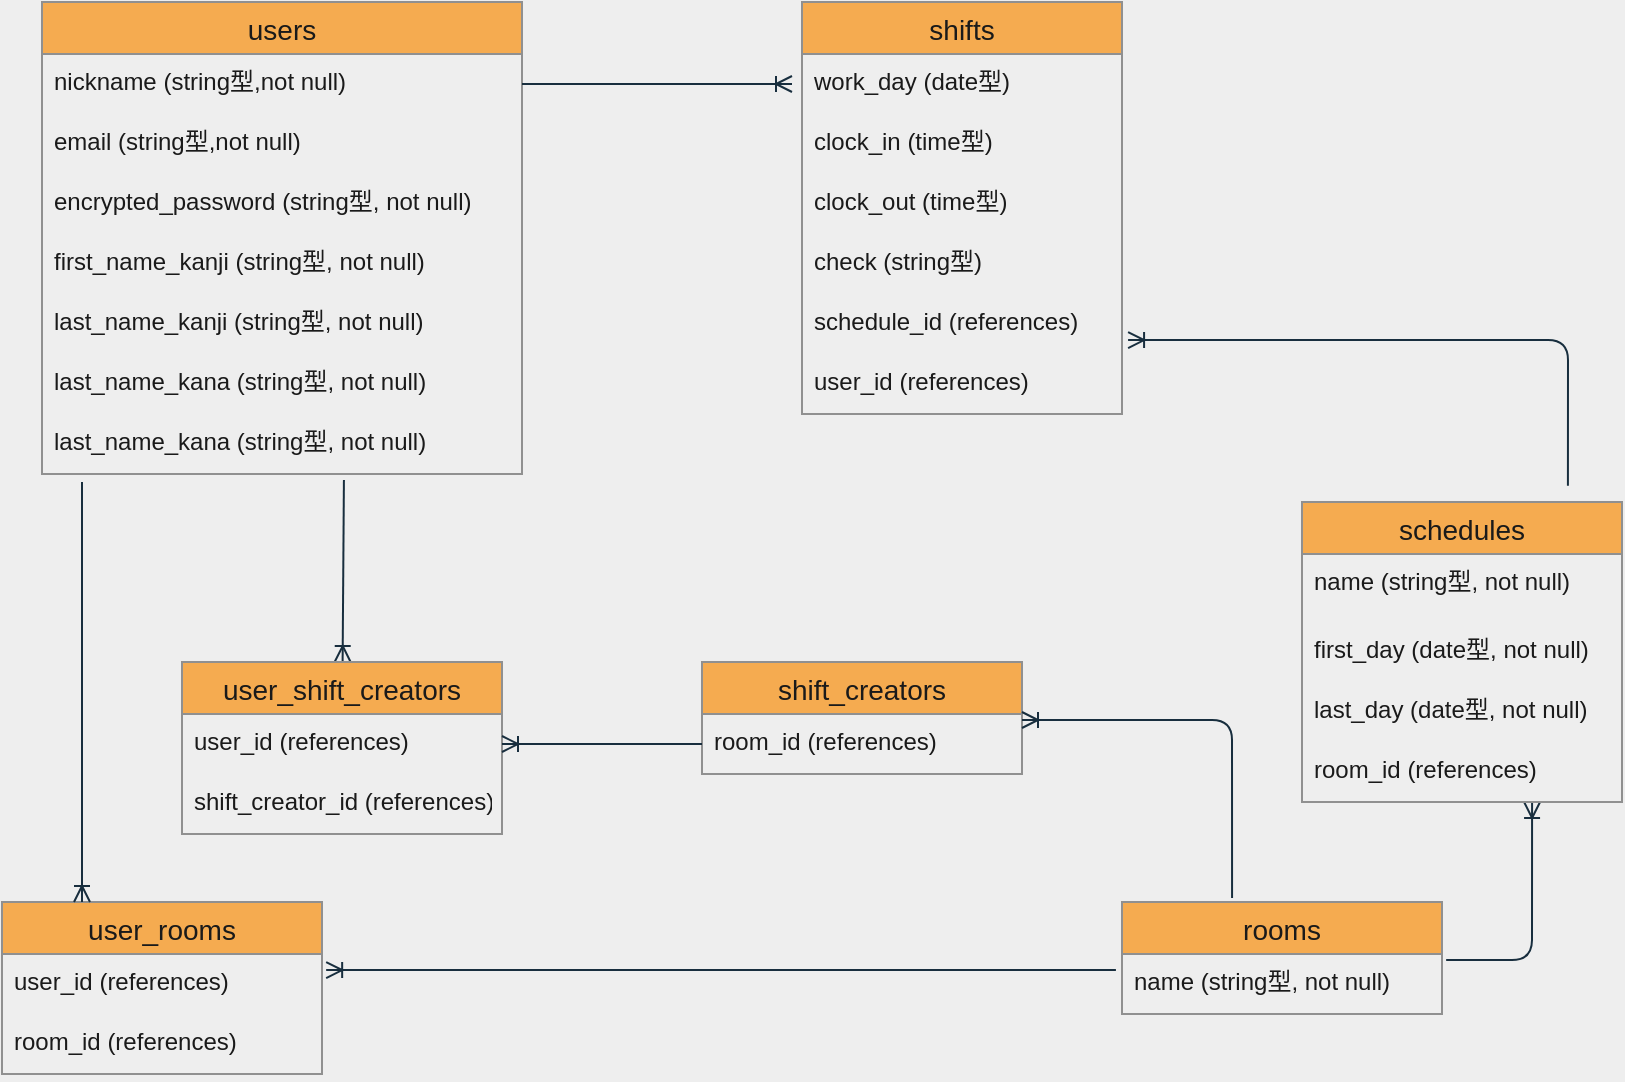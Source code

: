 <mxfile version="13.10.0" type="embed">
    <diagram id="l6KRYGOoiq9nIRTk20oI" name="ページ1">
        <mxGraphModel dx="680" dy="570" grid="0" gridSize="10" guides="1" tooltips="1" connect="1" arrows="1" fold="1" page="1" pageScale="1" pageWidth="827" pageHeight="1169" background="#EEEEEE" math="0" shadow="0">
            <root>
                <mxCell id="0"/>
                <mxCell id="1" parent="0"/>
                <mxCell id="2" value="users" style="swimlane;fontStyle=0;childLayout=stackLayout;horizontal=1;startSize=26;horizontalStack=0;resizeParent=1;resizeParentMax=0;resizeLast=0;collapsible=1;marginBottom=0;align=center;fontSize=14;fillColor=#F5AB50;strokeColor=#909090;fontColor=#1A1A1A;" parent="1" vertex="1">
                    <mxGeometry x="20" y="20" width="240" height="236" as="geometry"/>
                </mxCell>
                <mxCell id="3" value="nickname (string型,not null)" style="text;strokeColor=none;fillColor=none;spacingLeft=4;spacingRight=4;overflow=hidden;rotatable=0;points=[[0,0.5],[1,0.5]];portConstraint=eastwest;fontSize=12;fontColor=#1A1A1A;" parent="2" vertex="1">
                    <mxGeometry y="26" width="240" height="30" as="geometry"/>
                </mxCell>
                <mxCell id="4" value="email (string型,not null)" style="text;strokeColor=none;fillColor=none;spacingLeft=4;spacingRight=4;overflow=hidden;rotatable=0;points=[[0,0.5],[1,0.5]];portConstraint=eastwest;fontSize=12;fontColor=#1A1A1A;" parent="2" vertex="1">
                    <mxGeometry y="56" width="240" height="30" as="geometry"/>
                </mxCell>
                <mxCell id="5" value="encrypted_password (string型, not null)" style="text;strokeColor=none;fillColor=none;spacingLeft=4;spacingRight=4;overflow=hidden;rotatable=0;points=[[0,0.5],[1,0.5]];portConstraint=eastwest;fontSize=12;fontColor=#1A1A1A;" parent="2" vertex="1">
                    <mxGeometry y="86" width="240" height="30" as="geometry"/>
                </mxCell>
                <mxCell id="52" value="first_name_kanji (string型, not null)" style="text;strokeColor=none;fillColor=none;spacingLeft=4;spacingRight=4;overflow=hidden;rotatable=0;points=[[0,0.5],[1,0.5]];portConstraint=eastwest;fontSize=12;fontColor=#1A1A1A;" parent="2" vertex="1">
                    <mxGeometry y="116" width="240" height="30" as="geometry"/>
                </mxCell>
                <mxCell id="53" value="last_name_kanji (string型, not null)" style="text;strokeColor=none;fillColor=none;spacingLeft=4;spacingRight=4;overflow=hidden;rotatable=0;points=[[0,0.5],[1,0.5]];portConstraint=eastwest;fontSize=12;fontColor=#1A1A1A;" parent="2" vertex="1">
                    <mxGeometry y="146" width="240" height="30" as="geometry"/>
                </mxCell>
                <mxCell id="55" value="last_name_kana (string型, not null)" style="text;strokeColor=none;fillColor=none;spacingLeft=4;spacingRight=4;overflow=hidden;rotatable=0;points=[[0,0.5],[1,0.5]];portConstraint=eastwest;fontSize=12;fontColor=#1A1A1A;" parent="2" vertex="1">
                    <mxGeometry y="176" width="240" height="30" as="geometry"/>
                </mxCell>
                <mxCell id="56" value="last_name_kana (string型, not null)" style="text;strokeColor=none;fillColor=none;spacingLeft=4;spacingRight=4;overflow=hidden;rotatable=0;points=[[0,0.5],[1,0.5]];portConstraint=eastwest;fontSize=12;fontColor=#1A1A1A;" parent="2" vertex="1">
                    <mxGeometry y="206" width="240" height="30" as="geometry"/>
                </mxCell>
                <mxCell id="6" value="rooms" style="swimlane;fontStyle=0;childLayout=stackLayout;horizontal=1;startSize=26;horizontalStack=0;resizeParent=1;resizeParentMax=0;resizeLast=0;collapsible=1;marginBottom=0;align=center;fontSize=14;fillColor=#F5AB50;strokeColor=#909090;fontColor=#1A1A1A;" parent="1" vertex="1">
                    <mxGeometry x="560" y="470" width="160" height="56" as="geometry"/>
                </mxCell>
                <mxCell id="7" value="name (string型, not null)" style="text;strokeColor=none;fillColor=none;spacingLeft=4;spacingRight=4;overflow=hidden;rotatable=0;points=[[0,0.5],[1,0.5]];portConstraint=eastwest;fontSize=12;fontColor=#1A1A1A;" parent="6" vertex="1">
                    <mxGeometry y="26" width="160" height="30" as="geometry"/>
                </mxCell>
                <mxCell id="10" value="user_rooms" style="swimlane;fontStyle=0;childLayout=stackLayout;horizontal=1;startSize=26;horizontalStack=0;resizeParent=1;resizeParentMax=0;resizeLast=0;collapsible=1;marginBottom=0;align=center;fontSize=14;fillColor=#F5AB50;strokeColor=#909090;fontColor=#1A1A1A;" parent="1" vertex="1">
                    <mxGeometry y="470" width="160" height="86" as="geometry"/>
                </mxCell>
                <mxCell id="11" value="user_id (references)" style="text;strokeColor=none;fillColor=none;spacingLeft=4;spacingRight=4;overflow=hidden;rotatable=0;points=[[0,0.5],[1,0.5]];portConstraint=eastwest;fontSize=12;fontColor=#1A1A1A;" parent="10" vertex="1">
                    <mxGeometry y="26" width="160" height="30" as="geometry"/>
                </mxCell>
                <mxCell id="12" value="room_id (references)" style="text;strokeColor=none;fillColor=none;spacingLeft=4;spacingRight=4;overflow=hidden;rotatable=0;points=[[0,0.5],[1,0.5]];portConstraint=eastwest;fontSize=12;fontColor=#1A1A1A;" parent="10" vertex="1">
                    <mxGeometry y="56" width="160" height="30" as="geometry"/>
                </mxCell>
                <mxCell id="13" value="" style="fontSize=12;html=1;endArrow=ERoneToMany;entryX=1.013;entryY=0.267;entryDx=0;entryDy=0;entryPerimeter=0;exitX=-0.019;exitY=0.267;exitDx=0;exitDy=0;exitPerimeter=0;strokeColor=#182E3E;labelBackgroundColor=#EEEEEE;fontColor=#1A1A1A;" parent="1" source="7" target="11" edge="1">
                    <mxGeometry width="100" height="100" relative="1" as="geometry">
                        <mxPoint x="320" y="300" as="sourcePoint"/>
                        <mxPoint x="280" y="410" as="targetPoint"/>
                    </mxGeometry>
                </mxCell>
                <mxCell id="14" value="" style="fontSize=12;html=1;endArrow=ERoneToMany;entryX=0.25;entryY=0;entryDx=0;entryDy=0;strokeColor=#182E3E;labelBackgroundColor=#EEEEEE;fontColor=#1A1A1A;" parent="1" target="10" edge="1">
                    <mxGeometry width="100" height="100" relative="1" as="geometry">
                        <mxPoint x="40" y="260" as="sourcePoint"/>
                        <mxPoint x="180" y="260" as="targetPoint"/>
                    </mxGeometry>
                </mxCell>
                <mxCell id="15" value="shifts" style="swimlane;fontStyle=0;childLayout=stackLayout;horizontal=1;startSize=26;horizontalStack=0;resizeParent=1;resizeParentMax=0;resizeLast=0;collapsible=1;marginBottom=0;align=center;fontSize=14;fillColor=#F5AB50;strokeColor=#909090;fontColor=#1A1A1A;" parent="1" vertex="1">
                    <mxGeometry x="400" y="20" width="160" height="206" as="geometry"/>
                </mxCell>
                <mxCell id="16" value="work_day (date型)" style="text;strokeColor=none;fillColor=none;spacingLeft=4;spacingRight=4;overflow=hidden;rotatable=0;points=[[0,0.5],[1,0.5]];portConstraint=eastwest;fontSize=12;fontColor=#1A1A1A;" parent="15" vertex="1">
                    <mxGeometry y="26" width="160" height="30" as="geometry"/>
                </mxCell>
                <mxCell id="49" value="clock_in (time型)" style="text;strokeColor=none;fillColor=none;spacingLeft=4;spacingRight=4;overflow=hidden;rotatable=0;points=[[0,0.5],[1,0.5]];portConstraint=eastwest;fontSize=12;fontColor=#1A1A1A;" parent="15" vertex="1">
                    <mxGeometry y="56" width="160" height="30" as="geometry"/>
                </mxCell>
                <mxCell id="50" value="clock_out (time型)" style="text;strokeColor=none;fillColor=none;spacingLeft=4;spacingRight=4;overflow=hidden;rotatable=0;points=[[0,0.5],[1,0.5]];portConstraint=eastwest;fontSize=12;fontColor=#1A1A1A;" parent="15" vertex="1">
                    <mxGeometry y="86" width="160" height="30" as="geometry"/>
                </mxCell>
                <mxCell id="51" value="check (string型)" style="text;strokeColor=none;fillColor=none;spacingLeft=4;spacingRight=4;overflow=hidden;rotatable=0;points=[[0,0.5],[1,0.5]];portConstraint=eastwest;fontSize=12;fontColor=#1A1A1A;" parent="15" vertex="1">
                    <mxGeometry y="116" width="160" height="30" as="geometry"/>
                </mxCell>
                <mxCell id="17" value="schedule_id (references)" style="text;strokeColor=none;fillColor=none;spacingLeft=4;spacingRight=4;overflow=hidden;rotatable=0;points=[[0,0.5],[1,0.5]];portConstraint=eastwest;fontSize=12;fontColor=#1A1A1A;" parent="15" vertex="1">
                    <mxGeometry y="146" width="160" height="30" as="geometry"/>
                </mxCell>
                <mxCell id="18" value="user_id (references)" style="text;strokeColor=none;fillColor=none;spacingLeft=4;spacingRight=4;overflow=hidden;rotatable=0;points=[[0,0.5],[1,0.5]];portConstraint=eastwest;fontSize=12;fontColor=#1A1A1A;" parent="15" vertex="1">
                    <mxGeometry y="176" width="160" height="30" as="geometry"/>
                </mxCell>
                <mxCell id="20" value="" style="edgeStyle=entityRelationEdgeStyle;fontSize=12;html=1;endArrow=ERoneToMany;exitX=1;exitY=0.5;exitDx=0;exitDy=0;strokeColor=#182E3E;labelBackgroundColor=#EEEEEE;fontColor=#1A1A1A;" parent="1" source="3" edge="1">
                    <mxGeometry width="100" height="100" relative="1" as="geometry">
                        <mxPoint x="360" y="210" as="sourcePoint"/>
                        <mxPoint x="395" y="61" as="targetPoint"/>
                    </mxGeometry>
                </mxCell>
                <mxCell id="21" value="" style="fontSize=12;html=1;endArrow=ERoneToMany;exitX=1.013;exitY=0.1;exitDx=0;exitDy=0;exitPerimeter=0;entryX=0.719;entryY=1;entryDx=0;entryDy=0;entryPerimeter=0;edgeStyle=orthogonalEdgeStyle;strokeColor=#182E3E;labelBackgroundColor=#EEEEEE;fontColor=#1A1A1A;" parent="1" source="7" target="46" edge="1">
                    <mxGeometry width="100" height="100" relative="1" as="geometry">
                        <mxPoint x="560" y="210" as="sourcePoint"/>
                        <mxPoint x="769" y="430" as="targetPoint"/>
                    </mxGeometry>
                </mxCell>
                <mxCell id="22" value="schedules" style="swimlane;fontStyle=0;childLayout=stackLayout;horizontal=1;startSize=26;horizontalStack=0;resizeParent=1;resizeParentMax=0;resizeLast=0;collapsible=1;marginBottom=0;align=center;fontSize=14;fillColor=#F5AB50;strokeColor=#909090;fontColor=#1A1A1A;" parent="1" vertex="1">
                    <mxGeometry x="650" y="270" width="160" height="150" as="geometry"/>
                </mxCell>
                <mxCell id="23" value="name (string型, not null)" style="text;strokeColor=none;fillColor=none;spacingLeft=4;spacingRight=4;overflow=hidden;rotatable=0;points=[[0,0.5],[1,0.5]];portConstraint=eastwest;fontSize=12;fontColor=#1A1A1A;" parent="22" vertex="1">
                    <mxGeometry y="26" width="160" height="34" as="geometry"/>
                </mxCell>
                <mxCell id="48" value="first_day (date型, not null) " style="text;strokeColor=none;fillColor=none;spacingLeft=4;spacingRight=4;overflow=hidden;rotatable=0;points=[[0,0.5],[1,0.5]];portConstraint=eastwest;fontSize=12;fontColor=#1A1A1A;" parent="22" vertex="1">
                    <mxGeometry y="60" width="160" height="30" as="geometry"/>
                </mxCell>
                <mxCell id="38" value="last_day (date型, not null)" style="text;strokeColor=none;fillColor=none;spacingLeft=4;spacingRight=4;overflow=hidden;rotatable=0;points=[[0,0.5],[1,0.5]];portConstraint=eastwest;fontSize=12;fontColor=#1A1A1A;" parent="22" vertex="1">
                    <mxGeometry y="90" width="160" height="30" as="geometry"/>
                </mxCell>
                <mxCell id="46" value="room_id (references)" style="text;strokeColor=none;fillColor=none;spacingLeft=4;spacingRight=4;overflow=hidden;rotatable=0;points=[[0,0.5],[1,0.5]];portConstraint=eastwest;fontSize=12;fontColor=#1A1A1A;" parent="22" vertex="1">
                    <mxGeometry y="120" width="160" height="30" as="geometry"/>
                </mxCell>
                <mxCell id="32" value="" style="fontSize=12;html=1;endArrow=ERoneToMany;exitX=0.831;exitY=-0.054;exitDx=0;exitDy=0;entryX=1.019;entryY=0.767;entryDx=0;entryDy=0;entryPerimeter=0;edgeStyle=orthogonalEdgeStyle;exitPerimeter=0;strokeColor=#182E3E;labelBackgroundColor=#EEEEEE;fontColor=#1A1A1A;" parent="1" source="22" target="17" edge="1">
                    <mxGeometry width="100" height="100" relative="1" as="geometry">
                        <mxPoint x="360" y="340" as="sourcePoint"/>
                        <mxPoint x="563.04" y="232.99" as="targetPoint"/>
                    </mxGeometry>
                </mxCell>
                <mxCell id="33" value="shift_creators" style="swimlane;fontStyle=0;childLayout=stackLayout;horizontal=1;startSize=26;horizontalStack=0;resizeParent=1;resizeParentMax=0;resizeLast=0;collapsible=1;marginBottom=0;align=center;fontSize=14;fillColor=#F5AB50;strokeColor=#909090;fontColor=#1A1A1A;" parent="1" vertex="1">
                    <mxGeometry x="350" y="350" width="160" height="56" as="geometry"/>
                </mxCell>
                <mxCell id="35" value="room_id (references)" style="text;strokeColor=none;fillColor=none;spacingLeft=4;spacingRight=4;overflow=hidden;rotatable=0;points=[[0,0.5],[1,0.5]];portConstraint=eastwest;fontSize=12;fontColor=#1A1A1A;" parent="33" vertex="1">
                    <mxGeometry y="26" width="160" height="30" as="geometry"/>
                </mxCell>
                <mxCell id="39" value="" style="fontSize=12;html=1;endArrow=ERoneToMany;exitX=0.629;exitY=1.1;exitDx=0;exitDy=0;exitPerimeter=0;strokeColor=#182E3E;labelBackgroundColor=#EEEEEE;fontColor=#1A1A1A;" parent="1" source="56" target="41" edge="1">
                    <mxGeometry width="100" height="100" relative="1" as="geometry">
                        <mxPoint x="171" y="260" as="sourcePoint"/>
                        <mxPoint x="160" y="240" as="targetPoint"/>
                    </mxGeometry>
                </mxCell>
                <mxCell id="40" value="" style="edgeStyle=orthogonalEdgeStyle;fontSize=12;html=1;endArrow=ERoneToMany;exitX=0.344;exitY=-0.036;exitDx=0;exitDy=0;exitPerimeter=0;entryX=1;entryY=0.1;entryDx=0;entryDy=0;entryPerimeter=0;strokeColor=#182E3E;labelBackgroundColor=#EEEEEE;fontColor=#1A1A1A;" parent="1" source="6" target="35" edge="1">
                    <mxGeometry width="100" height="100" relative="1" as="geometry">
                        <mxPoint x="440" y="320" as="sourcePoint"/>
                        <mxPoint x="573.04" y="369.01" as="targetPoint"/>
                    </mxGeometry>
                </mxCell>
                <mxCell id="41" value="user_shift_creators" style="swimlane;fontStyle=0;childLayout=stackLayout;horizontal=1;startSize=26;horizontalStack=0;resizeParent=1;resizeParentMax=0;resizeLast=0;collapsible=1;marginBottom=0;align=center;fontSize=14;fillColor=#F5AB50;strokeColor=#909090;fontColor=#1A1A1A;" parent="1" vertex="1">
                    <mxGeometry x="90" y="350" width="160" height="86" as="geometry"/>
                </mxCell>
                <mxCell id="42" value="user_id (references)" style="text;strokeColor=none;fillColor=none;spacingLeft=4;spacingRight=4;overflow=hidden;rotatable=0;points=[[0,0.5],[1,0.5]];portConstraint=eastwest;fontSize=12;fontColor=#1A1A1A;" parent="41" vertex="1">
                    <mxGeometry y="26" width="160" height="30" as="geometry"/>
                </mxCell>
                <mxCell id="43" value="shift_creator_id (references)" style="text;strokeColor=none;fillColor=none;spacingLeft=4;spacingRight=4;overflow=hidden;rotatable=0;points=[[0,0.5],[1,0.5]];portConstraint=eastwest;fontSize=12;fontColor=#1A1A1A;" parent="41" vertex="1">
                    <mxGeometry y="56" width="160" height="30" as="geometry"/>
                </mxCell>
                <mxCell id="45" value="" style="fontSize=12;html=1;endArrow=ERoneToMany;exitX=0;exitY=0.5;exitDx=0;exitDy=0;entryX=1;entryY=0.5;entryDx=0;entryDy=0;strokeColor=#182E3E;labelBackgroundColor=#EEEEEE;fontColor=#1A1A1A;" parent="1" source="35" target="42" edge="1">
                    <mxGeometry width="100" height="100" relative="1" as="geometry">
                        <mxPoint x="290" y="340" as="sourcePoint"/>
                        <mxPoint x="240.96" y="352.01" as="targetPoint"/>
                    </mxGeometry>
                </mxCell>
            </root>
        </mxGraphModel>
    </diagram>
</mxfile>
